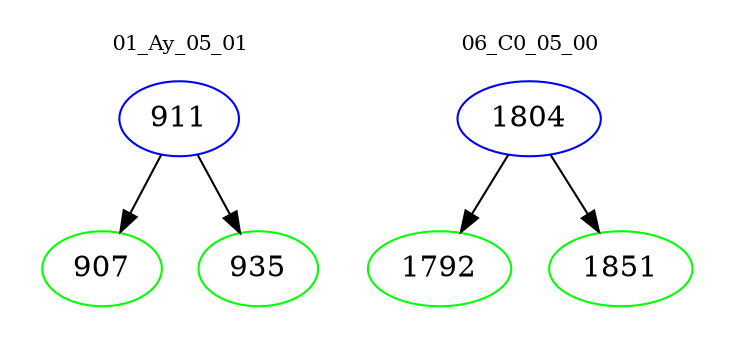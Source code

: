 digraph{
subgraph cluster_0 {
color = white
label = "01_Ay_05_01";
fontsize=10;
T0_911 [label="911", color="blue"]
T0_911 -> T0_907 [color="black"]
T0_907 [label="907", color="green"]
T0_911 -> T0_935 [color="black"]
T0_935 [label="935", color="green"]
}
subgraph cluster_1 {
color = white
label = "06_C0_05_00";
fontsize=10;
T1_1804 [label="1804", color="blue"]
T1_1804 -> T1_1792 [color="black"]
T1_1792 [label="1792", color="green"]
T1_1804 -> T1_1851 [color="black"]
T1_1851 [label="1851", color="green"]
}
}
